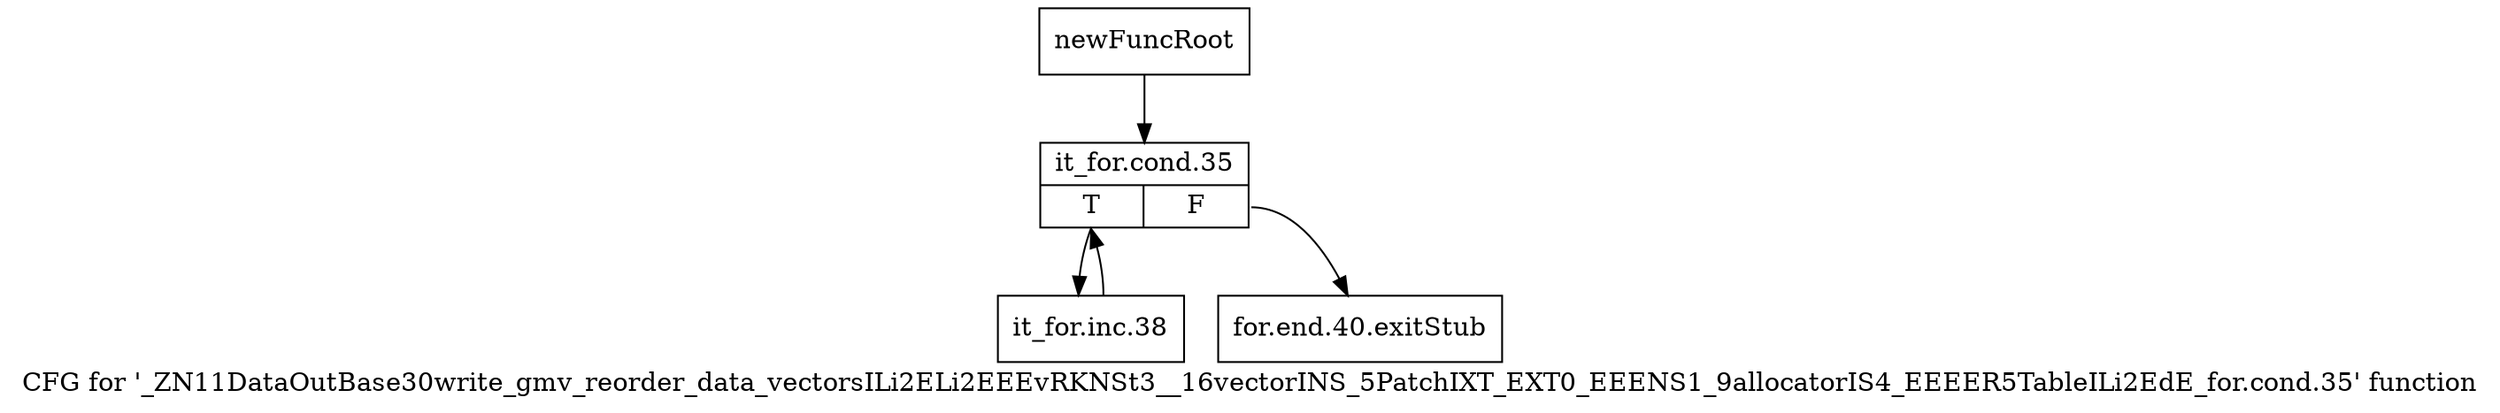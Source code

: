 digraph "CFG for '_ZN11DataOutBase30write_gmv_reorder_data_vectorsILi2ELi2EEEvRKNSt3__16vectorINS_5PatchIXT_EXT0_EEENS1_9allocatorIS4_EEEER5TableILi2EdE_for.cond.35' function" {
	label="CFG for '_ZN11DataOutBase30write_gmv_reorder_data_vectorsILi2ELi2EEEvRKNSt3__16vectorINS_5PatchIXT_EXT0_EEENS1_9allocatorIS4_EEEER5TableILi2EdE_for.cond.35' function";

	Node0x8d7c0e0 [shape=record,label="{newFuncRoot}"];
	Node0x8d7c0e0 -> Node0x8d801b0;
	Node0x8d80160 [shape=record,label="{for.end.40.exitStub}"];
	Node0x8d801b0 [shape=record,label="{it_for.cond.35|{<s0>T|<s1>F}}"];
	Node0x8d801b0:s0 -> Node0x8d80200;
	Node0x8d801b0:s1 -> Node0x8d80160;
	Node0x8d80200 [shape=record,label="{it_for.inc.38}"];
	Node0x8d80200 -> Node0x8d801b0;
}
